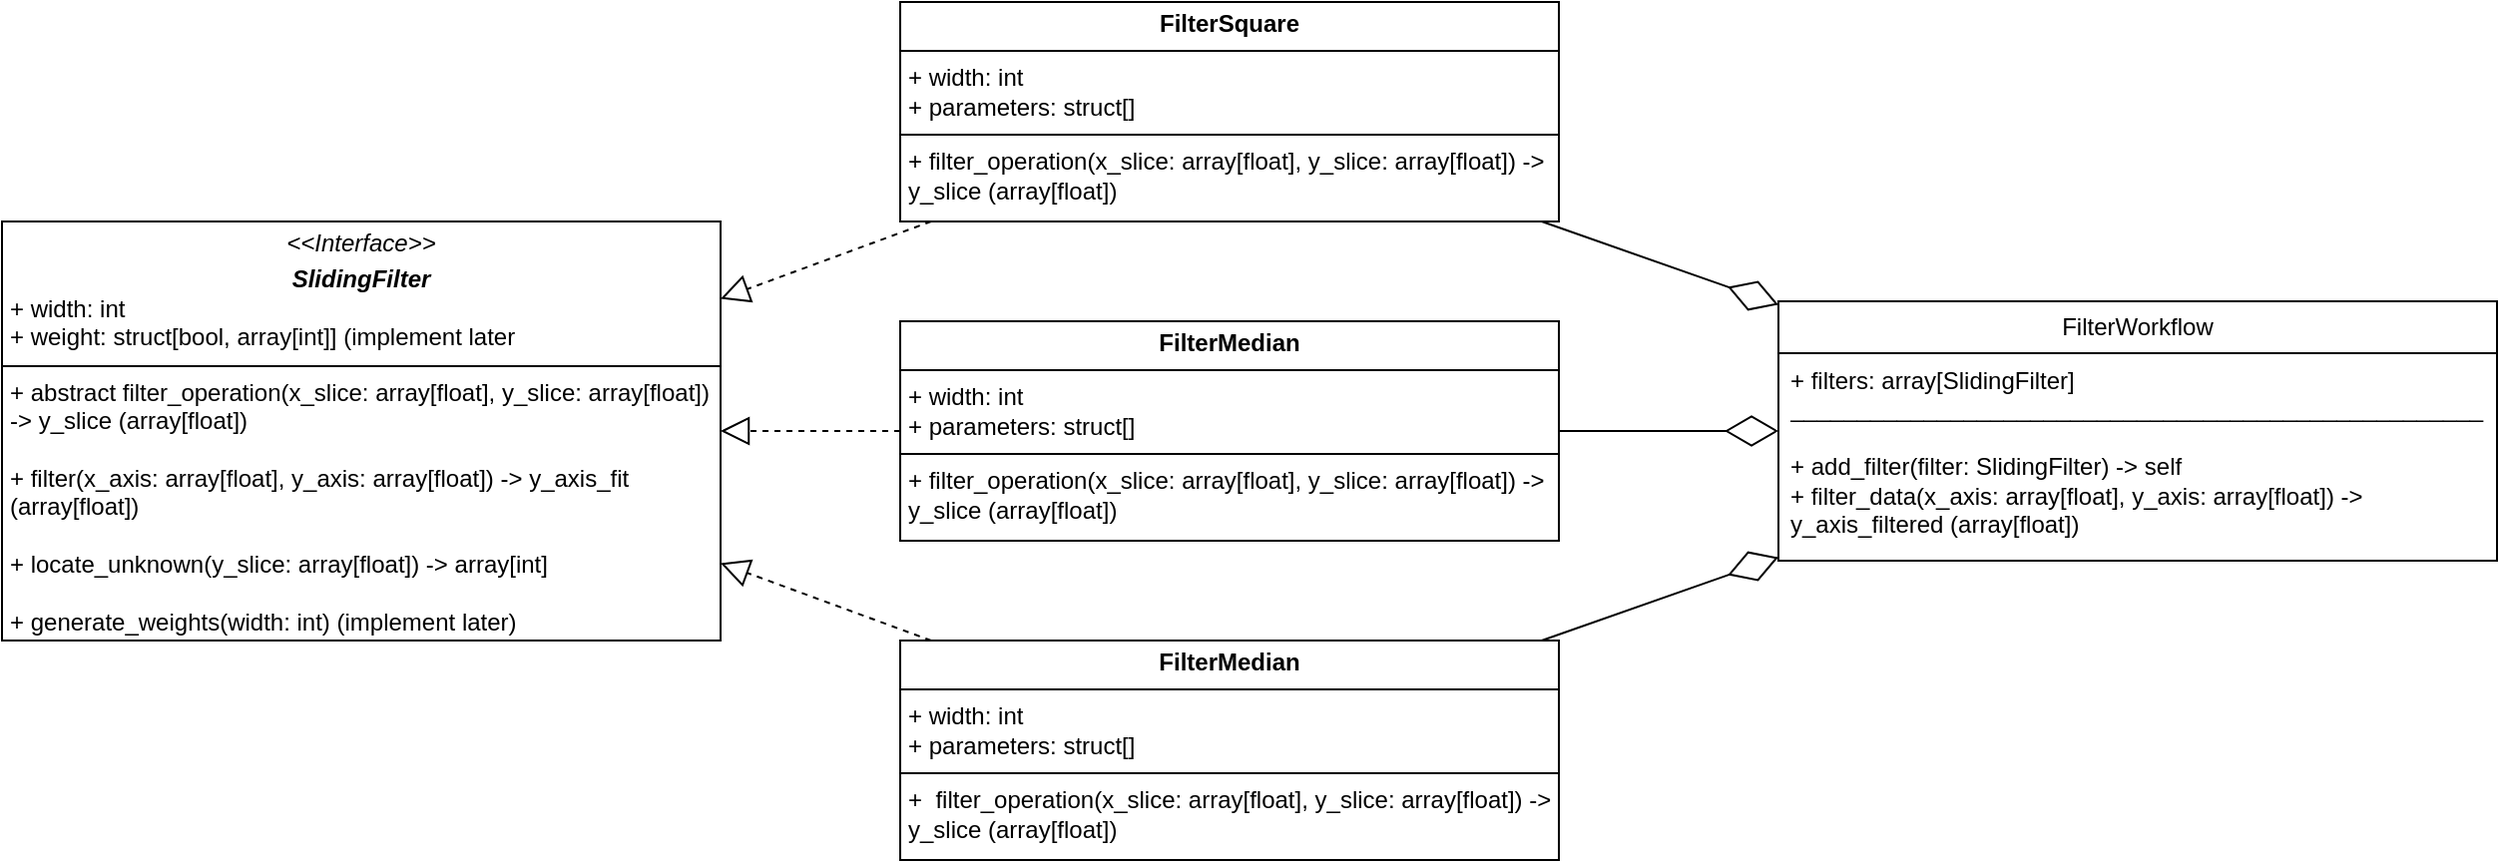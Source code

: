 <mxfile version="24.1.0" type="device">
  <diagram name="Page-1" id="aElinHdlZq7FUmBlEIfE">
    <mxGraphModel dx="780" dy="496" grid="1" gridSize="10" guides="1" tooltips="1" connect="1" arrows="1" fold="1" page="1" pageScale="1" pageWidth="3300" pageHeight="4681" math="0" shadow="0">
      <root>
        <mxCell id="0" />
        <mxCell id="1" parent="0" />
        <mxCell id="EBwTupes7-gtXWP3CXV7-1" value="&lt;p style=&quot;margin:0px;margin-top:4px;text-align:center;&quot;&gt;&lt;i&gt;&amp;lt;&amp;lt;Interface&amp;gt;&amp;gt;&lt;/i&gt;&lt;br&gt;&lt;/p&gt;&lt;p style=&quot;margin:0px;margin-top:4px;text-align:center;&quot;&gt;&lt;i&gt;&lt;b&gt;SlidingFilter&lt;/b&gt;&lt;/i&gt;&lt;/p&gt;&lt;p style=&quot;margin:0px;margin-left:4px;&quot;&gt;+ width: int&lt;/p&gt;&lt;p style=&quot;margin:0px;margin-left:4px;&quot;&gt;+ weight: struct[bool, array[int]] (implement later&lt;/p&gt;&lt;hr size=&quot;1&quot; style=&quot;border-style:solid;&quot;&gt;&lt;p style=&quot;margin:0px;margin-left:4px;&quot;&gt;&lt;span style=&quot;background-color: initial;&quot;&gt;+ abstract filter_operation(x_slice: array[float], y_slice: array[float]) -&amp;gt; y_slice (array[float])&lt;/span&gt;&lt;br&gt;&lt;/p&gt;&lt;p style=&quot;margin:0px;margin-left:4px;&quot;&gt;&lt;br&gt;&lt;/p&gt;&lt;p style=&quot;margin:0px;margin-left:4px;&quot;&gt;+ filter(x_axis: array[float], y_axis: array[float]) -&amp;gt; y_axis_fit (array[float])&lt;/p&gt;&lt;p style=&quot;margin:0px;margin-left:4px;&quot;&gt;&lt;br&gt;&lt;/p&gt;&lt;p style=&quot;margin:0px;margin-left:4px;&quot;&gt;+ locate_unknown(y_slice: array[float]) -&amp;gt; array[int]&lt;/p&gt;&lt;p style=&quot;margin:0px;margin-left:4px;&quot;&gt;&lt;br&gt;&lt;/p&gt;&lt;p style=&quot;margin:0px;margin-left:4px;&quot;&gt;+ generate_weights(width: int) (implement later)&lt;/p&gt;" style="verticalAlign=top;align=left;overflow=fill;html=1;whiteSpace=wrap;" vertex="1" parent="1">
          <mxGeometry x="30" y="150" width="360" height="210" as="geometry" />
        </mxCell>
        <mxCell id="EBwTupes7-gtXWP3CXV7-3" value="&lt;p style=&quot;margin:0px;margin-top:4px;text-align:center;&quot;&gt;&lt;b&gt;FilterSquare&lt;/b&gt;&lt;/p&gt;&lt;hr size=&quot;1&quot; style=&quot;border-style:solid;&quot;&gt;&lt;p style=&quot;margin:0px;margin-left:4px;&quot;&gt;+ width: int&lt;/p&gt;&lt;p style=&quot;margin:0px;margin-left:4px;&quot;&gt;+ parameters: struct[]&lt;/p&gt;&lt;hr size=&quot;1&quot; style=&quot;border-style:solid;&quot;&gt;&lt;p style=&quot;margin:0px;margin-left:4px;&quot;&gt;+ filter_operation(x_slice: array[float], y_slice: array[float]) -&amp;gt; y_slice (array[float])&lt;br&gt;&lt;/p&gt;" style="verticalAlign=top;align=left;overflow=fill;html=1;whiteSpace=wrap;" vertex="1" parent="1">
          <mxGeometry x="480" y="40" width="330" height="110" as="geometry" />
        </mxCell>
        <mxCell id="EBwTupes7-gtXWP3CXV7-4" value="&lt;p style=&quot;margin:0px;margin-top:4px;text-align:center;&quot;&gt;&lt;b&gt;FilterMedian&lt;/b&gt;&lt;/p&gt;&lt;hr size=&quot;1&quot; style=&quot;border-style:solid;&quot;&gt;&lt;p style=&quot;margin:0px;margin-left:4px;&quot;&gt;+ width: int&lt;/p&gt;&lt;p style=&quot;margin:0px;margin-left:4px;&quot;&gt;+ parameters: struct[]&lt;/p&gt;&lt;hr size=&quot;1&quot; style=&quot;border-style:solid;&quot;&gt;&lt;p style=&quot;margin:0px;margin-left:4px;&quot;&gt;+ filter_operation(x_slice: array[float], y_slice: array[float]) -&amp;gt; y_slice (array[float])&lt;br&gt;&lt;/p&gt;" style="verticalAlign=top;align=left;overflow=fill;html=1;whiteSpace=wrap;" vertex="1" parent="1">
          <mxGeometry x="480" y="200" width="330" height="110" as="geometry" />
        </mxCell>
        <mxCell id="EBwTupes7-gtXWP3CXV7-6" value="&lt;p style=&quot;margin:0px;margin-top:4px;text-align:center;&quot;&gt;&lt;b&gt;FilterMedian&lt;/b&gt;&lt;/p&gt;&lt;hr size=&quot;1&quot; style=&quot;border-style:solid;&quot;&gt;&lt;p style=&quot;margin:0px;margin-left:4px;&quot;&gt;+ width: int&lt;/p&gt;&lt;p style=&quot;margin:0px;margin-left:4px;&quot;&gt;+ parameters: struct[]&lt;/p&gt;&lt;hr size=&quot;1&quot; style=&quot;border-style:solid;&quot;&gt;&lt;p style=&quot;margin:0px;margin-left:4px;&quot;&gt;+&amp;nbsp;&lt;span style=&quot;background-color: initial;&quot;&gt;&amp;nbsp;&lt;/span&gt;&lt;span style=&quot;background-color: initial;&quot;&gt;filter_operation(x_slice: array[float], y_slice: array[float]) -&amp;gt; y_slice (array[float])&lt;/span&gt;&lt;/p&gt;" style="verticalAlign=top;align=left;overflow=fill;html=1;whiteSpace=wrap;" vertex="1" parent="1">
          <mxGeometry x="480" y="360" width="330" height="110" as="geometry" />
        </mxCell>
        <mxCell id="EBwTupes7-gtXWP3CXV7-7" value="" style="endArrow=block;dashed=1;endFill=0;endSize=12;html=1;rounded=0;" edge="1" parent="1" source="EBwTupes7-gtXWP3CXV7-6" target="EBwTupes7-gtXWP3CXV7-1">
          <mxGeometry width="160" relative="1" as="geometry">
            <mxPoint x="260" y="380" as="sourcePoint" />
            <mxPoint x="420" y="380" as="targetPoint" />
          </mxGeometry>
        </mxCell>
        <mxCell id="EBwTupes7-gtXWP3CXV7-8" value="" style="endArrow=block;dashed=1;endFill=0;endSize=12;html=1;rounded=0;" edge="1" parent="1" source="EBwTupes7-gtXWP3CXV7-4" target="EBwTupes7-gtXWP3CXV7-1">
          <mxGeometry width="160" relative="1" as="geometry">
            <mxPoint x="270" y="360" as="sourcePoint" />
            <mxPoint x="430" y="360" as="targetPoint" />
          </mxGeometry>
        </mxCell>
        <mxCell id="EBwTupes7-gtXWP3CXV7-9" value="" style="endArrow=block;dashed=1;endFill=0;endSize=12;html=1;rounded=0;" edge="1" parent="1" source="EBwTupes7-gtXWP3CXV7-3" target="EBwTupes7-gtXWP3CXV7-1">
          <mxGeometry width="160" relative="1" as="geometry">
            <mxPoint x="310" y="380" as="sourcePoint" />
            <mxPoint x="470" y="380" as="targetPoint" />
          </mxGeometry>
        </mxCell>
        <mxCell id="EBwTupes7-gtXWP3CXV7-10" value="FilterWorkflow" style="swimlane;fontStyle=0;childLayout=stackLayout;horizontal=1;startSize=26;fillColor=none;horizontalStack=0;resizeParent=1;resizeParentMax=0;resizeLast=0;collapsible=1;marginBottom=0;whiteSpace=wrap;html=1;" vertex="1" parent="1">
          <mxGeometry x="920" y="190" width="360" height="130" as="geometry" />
        </mxCell>
        <mxCell id="EBwTupes7-gtXWP3CXV7-11" value="+ filters: array[SlidingFilter]&lt;div&gt;____________________________________________________&lt;/div&gt;&lt;div&gt;&lt;br&gt;&lt;/div&gt;&lt;div&gt;+ add_filter(filter: SlidingFilter) -&amp;gt; self&lt;/div&gt;&lt;div&gt;+ filter_data(x_axis: array[float], y_axis: array[float]) -&amp;gt; y_axis_filtered (array[float])&lt;/div&gt;" style="text;strokeColor=none;fillColor=none;align=left;verticalAlign=top;spacingLeft=4;spacingRight=4;overflow=hidden;rotatable=0;points=[[0,0.5],[1,0.5]];portConstraint=eastwest;whiteSpace=wrap;html=1;" vertex="1" parent="EBwTupes7-gtXWP3CXV7-10">
          <mxGeometry y="26" width="360" height="104" as="geometry" />
        </mxCell>
        <mxCell id="EBwTupes7-gtXWP3CXV7-14" value="" style="endArrow=diamondThin;endFill=0;endSize=24;html=1;rounded=0;" edge="1" parent="1" source="EBwTupes7-gtXWP3CXV7-3" target="EBwTupes7-gtXWP3CXV7-10">
          <mxGeometry width="160" relative="1" as="geometry">
            <mxPoint x="920" y="90" as="sourcePoint" />
            <mxPoint x="1110" y="90" as="targetPoint" />
          </mxGeometry>
        </mxCell>
        <mxCell id="EBwTupes7-gtXWP3CXV7-15" value="" style="endArrow=diamondThin;endFill=0;endSize=24;html=1;rounded=0;" edge="1" parent="1" source="EBwTupes7-gtXWP3CXV7-4" target="EBwTupes7-gtXWP3CXV7-10">
          <mxGeometry width="160" relative="1" as="geometry">
            <mxPoint x="890" y="430" as="sourcePoint" />
            <mxPoint x="1050" y="430" as="targetPoint" />
          </mxGeometry>
        </mxCell>
        <mxCell id="EBwTupes7-gtXWP3CXV7-16" value="" style="endArrow=diamondThin;endFill=0;endSize=24;html=1;rounded=0;" edge="1" parent="1" source="EBwTupes7-gtXWP3CXV7-6" target="EBwTupes7-gtXWP3CXV7-10">
          <mxGeometry width="160" relative="1" as="geometry">
            <mxPoint x="970" y="430" as="sourcePoint" />
            <mxPoint x="1130" y="430" as="targetPoint" />
          </mxGeometry>
        </mxCell>
      </root>
    </mxGraphModel>
  </diagram>
</mxfile>

